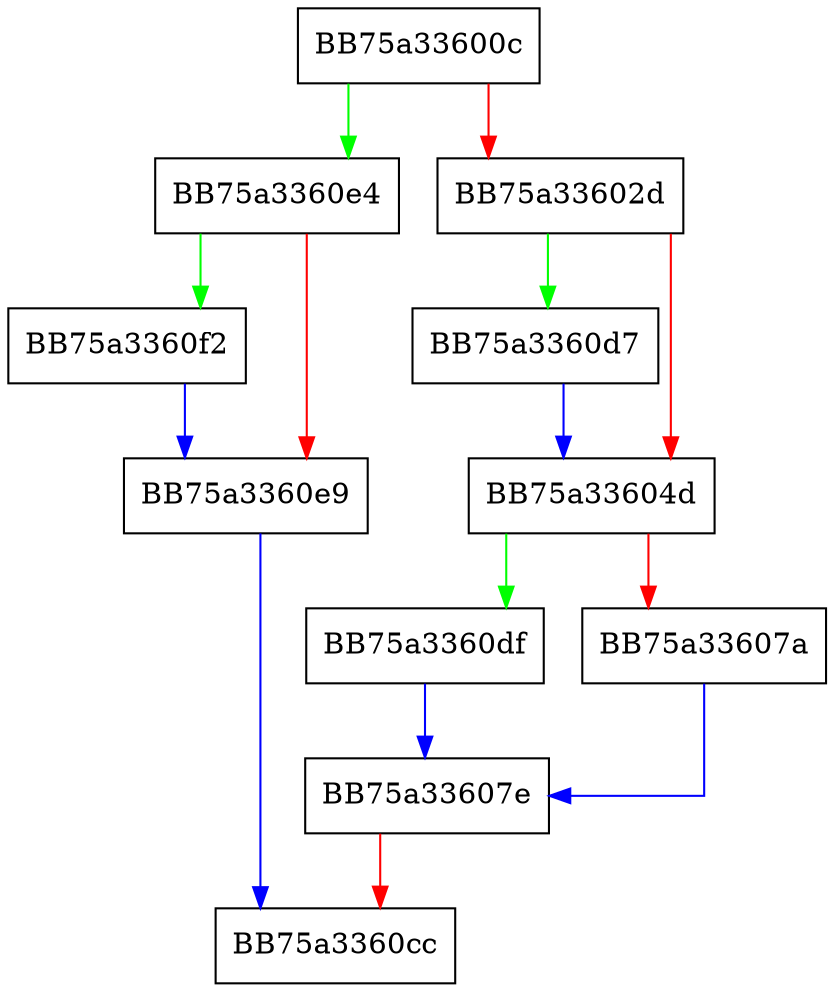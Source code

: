 digraph msil_emit_pop_op {
  node [shape="box"];
  graph [splines=ortho];
  BB75a33600c -> BB75a3360e4 [color="green"];
  BB75a33600c -> BB75a33602d [color="red"];
  BB75a33602d -> BB75a3360d7 [color="green"];
  BB75a33602d -> BB75a33604d [color="red"];
  BB75a33604d -> BB75a3360df [color="green"];
  BB75a33604d -> BB75a33607a [color="red"];
  BB75a33607a -> BB75a33607e [color="blue"];
  BB75a33607e -> BB75a3360cc [color="red"];
  BB75a3360d7 -> BB75a33604d [color="blue"];
  BB75a3360df -> BB75a33607e [color="blue"];
  BB75a3360e4 -> BB75a3360f2 [color="green"];
  BB75a3360e4 -> BB75a3360e9 [color="red"];
  BB75a3360e9 -> BB75a3360cc [color="blue"];
  BB75a3360f2 -> BB75a3360e9 [color="blue"];
}